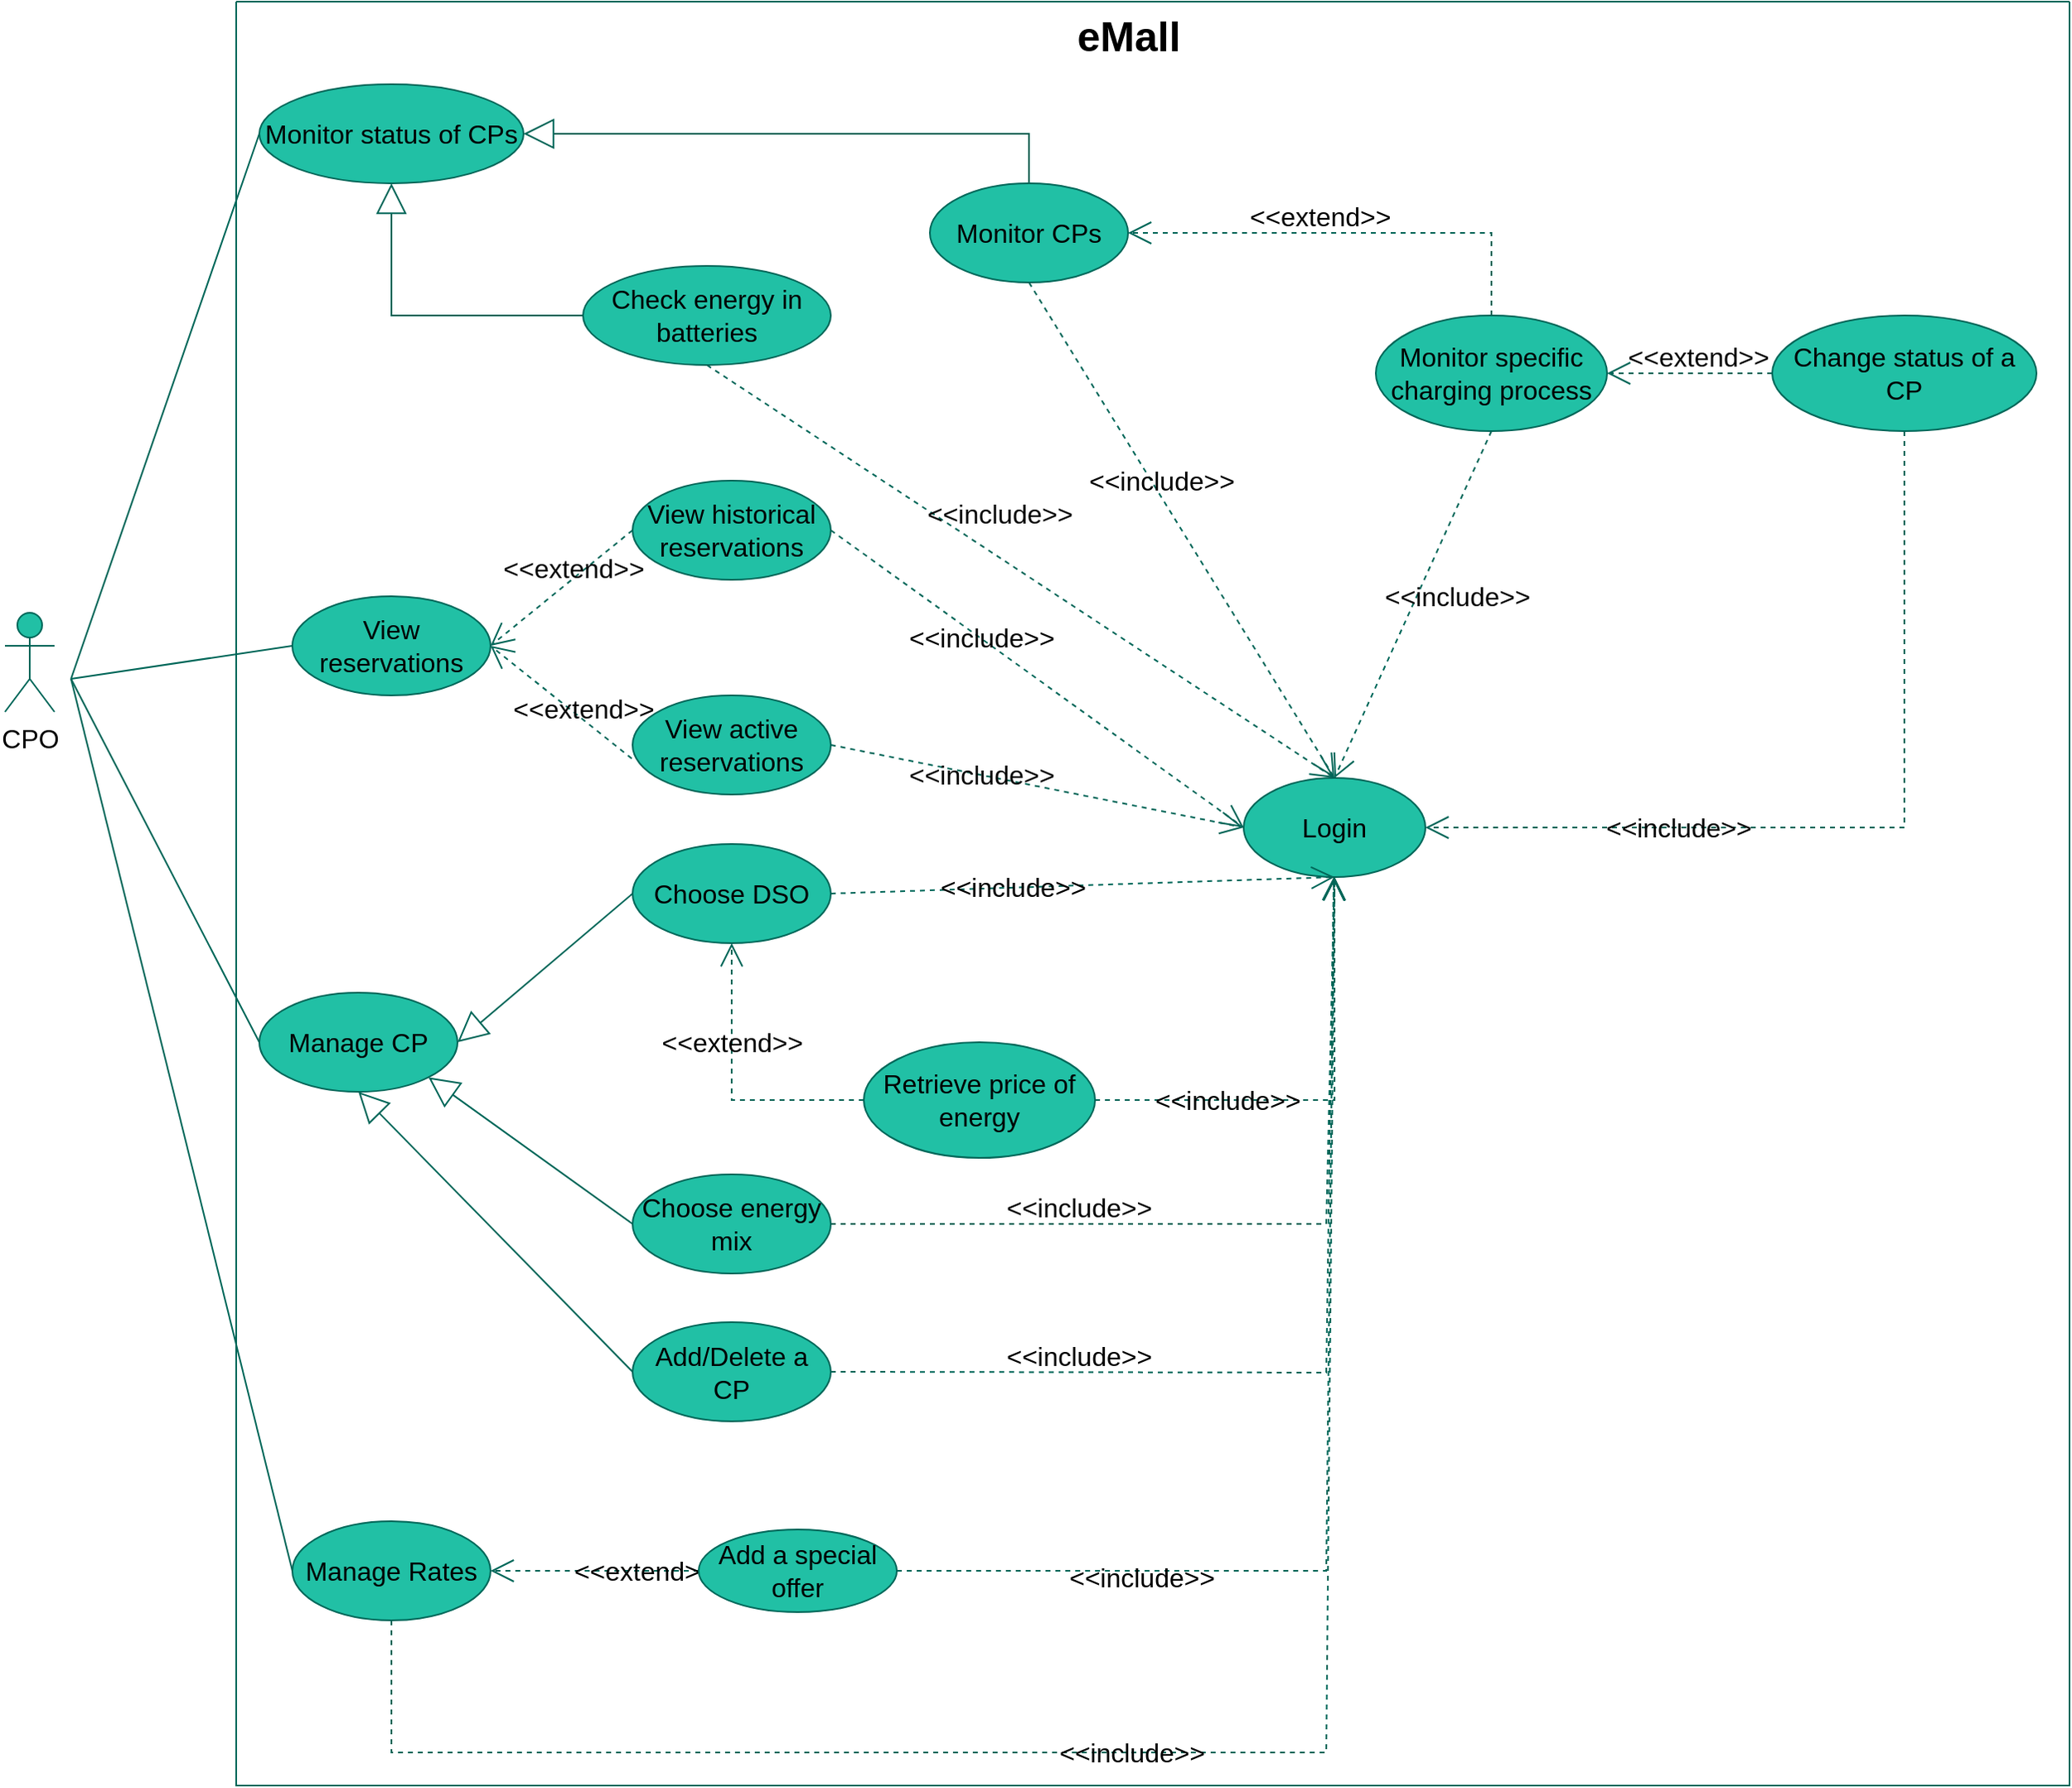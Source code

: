 <mxfile version="20.7.4" type="device"><diagram id="xSfS7f9iVf7y01iCm8C_" name="Pagina-1"><mxGraphModel dx="1909" dy="2144" grid="1" gridSize="10" guides="1" tooltips="1" connect="1" arrows="1" fold="1" page="1" pageScale="1" pageWidth="827" pageHeight="1169" math="0" shadow="0"><root><mxCell id="0"/><mxCell id="1" parent="0"/><mxCell id="NoGL-9SGHFlckXkN0ljQ-2" value="CPO" style="shape=umlActor;verticalLabelPosition=bottom;verticalAlign=top;html=1;outlineConnect=0;fontSize=16;rounded=0;labelBackgroundColor=none;fillColor=#21C0A5;strokeColor=#006658;fontColor=#000000;" parent="1" vertex="1"><mxGeometry x="50" y="130" width="30" height="60" as="geometry"/></mxCell><mxCell id="NoGL-9SGHFlckXkN0ljQ-3" value="" style="swimlane;startSize=0;fontSize=16;rounded=0;labelBackgroundColor=none;fillColor=#21C0A5;strokeColor=#006658;fontColor=#000000;" parent="1" vertex="1"><mxGeometry x="190" y="-240" width="1110" height="1080" as="geometry"><mxRectangle x="370" y="70" width="50" height="40" as="alternateBounds"/></mxGeometry></mxCell><mxCell id="NoGL-9SGHFlckXkN0ljQ-5" value="eMall" style="text;html=1;align=center;verticalAlign=middle;resizable=0;points=[];autosize=1;strokeColor=none;fillColor=none;fontSize=25;fontStyle=1;rounded=0;labelBackgroundColor=none;fontColor=#000000;" parent="NoGL-9SGHFlckXkN0ljQ-3" vertex="1"><mxGeometry x="495" width="90" height="40" as="geometry"/></mxCell><mxCell id="NoGL-9SGHFlckXkN0ljQ-9" value="Login" style="ellipse;whiteSpace=wrap;html=1;strokeWidth=1;fontSize=16;rounded=0;labelBackgroundColor=none;fillColor=#21C0A5;strokeColor=#006658;fontColor=#000000;" parent="NoGL-9SGHFlckXkN0ljQ-3" vertex="1"><mxGeometry x="610" y="470" width="110" height="60" as="geometry"/></mxCell><mxCell id="NoGL-9SGHFlckXkN0ljQ-11" value="Monitor status of CPs" style="ellipse;whiteSpace=wrap;html=1;strokeWidth=1;fontSize=16;rounded=0;labelBackgroundColor=none;fillColor=#21C0A5;strokeColor=#006658;fontColor=#000000;" parent="NoGL-9SGHFlckXkN0ljQ-3" vertex="1"><mxGeometry x="14" y="50" width="160" height="60" as="geometry"/></mxCell><mxCell id="WSd1pxD6rkp4gxGv32OZ-4" value="Monitor CPs" style="ellipse;whiteSpace=wrap;html=1;fontSize=16;rounded=0;labelBackgroundColor=none;fillColor=#21C0A5;strokeColor=#006658;fontColor=#000000;" parent="NoGL-9SGHFlckXkN0ljQ-3" vertex="1"><mxGeometry x="420" y="110" width="120" height="60" as="geometry"/></mxCell><mxCell id="WSd1pxD6rkp4gxGv32OZ-7" value="Check energy in batteries" style="ellipse;whiteSpace=wrap;html=1;fontSize=16;rounded=0;labelBackgroundColor=none;fillColor=#21C0A5;strokeColor=#006658;fontColor=#000000;" parent="NoGL-9SGHFlckXkN0ljQ-3" vertex="1"><mxGeometry x="210" y="160" width="150" height="60" as="geometry"/></mxCell><mxCell id="WSd1pxD6rkp4gxGv32OZ-1" value="Monitor specific charging process" style="ellipse;whiteSpace=wrap;html=1;fontSize=16;rounded=0;labelBackgroundColor=none;fillColor=#21C0A5;strokeColor=#006658;fontColor=#000000;" parent="NoGL-9SGHFlckXkN0ljQ-3" vertex="1"><mxGeometry x="690" y="190" width="140" height="70" as="geometry"/></mxCell><mxCell id="WSd1pxD6rkp4gxGv32OZ-12" value="&amp;lt;&amp;lt;include&amp;gt;&amp;gt;" style="endArrow=open;endSize=12;dashed=1;html=1;rounded=0;exitX=0.5;exitY=1;exitDx=0;exitDy=0;entryX=0.5;entryY=0;entryDx=0;entryDy=0;fontSize=16;labelBackgroundColor=none;strokeColor=#006658;fontColor=#000000;" parent="NoGL-9SGHFlckXkN0ljQ-3" source="WSd1pxD6rkp4gxGv32OZ-7" target="NoGL-9SGHFlckXkN0ljQ-9" edge="1"><mxGeometry x="-0.132" y="22" width="160" relative="1" as="geometry"><mxPoint x="470" y="200" as="sourcePoint"/><mxPoint x="576" y="450" as="targetPoint"/><mxPoint as="offset"/></mxGeometry></mxCell><mxCell id="WSd1pxD6rkp4gxGv32OZ-13" value="&amp;lt;&amp;lt;include&amp;gt;&amp;gt;" style="endArrow=open;endSize=12;dashed=1;html=1;rounded=0;exitX=0.5;exitY=1;exitDx=0;exitDy=0;entryX=0.5;entryY=0;entryDx=0;entryDy=0;fontSize=16;labelBackgroundColor=none;strokeColor=#006658;fontColor=#000000;" parent="NoGL-9SGHFlckXkN0ljQ-3" source="WSd1pxD6rkp4gxGv32OZ-4" target="NoGL-9SGHFlckXkN0ljQ-9" edge="1"><mxGeometry x="-0.182" y="5" width="160" relative="1" as="geometry"><mxPoint x="480" y="210" as="sourcePoint"/><mxPoint x="586" y="460" as="targetPoint"/><mxPoint as="offset"/></mxGeometry></mxCell><mxCell id="WSd1pxD6rkp4gxGv32OZ-14" value="&amp;lt;&amp;lt;include&amp;gt;&amp;gt;" style="endArrow=open;endSize=12;dashed=1;html=1;rounded=0;exitX=0.5;exitY=1;exitDx=0;exitDy=0;entryX=0.5;entryY=0;entryDx=0;entryDy=0;fontSize=16;labelBackgroundColor=none;strokeColor=#006658;fontColor=#000000;" parent="NoGL-9SGHFlckXkN0ljQ-3" source="WSd1pxD6rkp4gxGv32OZ-1" target="NoGL-9SGHFlckXkN0ljQ-9" edge="1"><mxGeometry x="-0.132" y="22" width="160" relative="1" as="geometry"><mxPoint x="490" y="220" as="sourcePoint"/><mxPoint x="596" y="470" as="targetPoint"/><mxPoint as="offset"/></mxGeometry></mxCell><mxCell id="WSd1pxD6rkp4gxGv32OZ-3" value="&amp;lt;&amp;lt;extend&amp;gt;&amp;gt;" style="endArrow=open;endSize=12;dashed=1;html=1;rounded=0;exitX=0.5;exitY=0;exitDx=0;exitDy=0;entryX=1;entryY=0.5;entryDx=0;entryDy=0;fontSize=16;labelBackgroundColor=none;strokeColor=#006658;fontColor=#000000;" parent="NoGL-9SGHFlckXkN0ljQ-3" source="WSd1pxD6rkp4gxGv32OZ-1" target="WSd1pxD6rkp4gxGv32OZ-4" edge="1"><mxGeometry x="0.143" y="-10" width="160" relative="1" as="geometry"><mxPoint x="184" y="40" as="sourcePoint"/><mxPoint x="170" y="30" as="targetPoint"/><mxPoint as="offset"/><Array as="points"><mxPoint x="760" y="140"/></Array></mxGeometry></mxCell><mxCell id="WSd1pxD6rkp4gxGv32OZ-15" value="View reservations" style="ellipse;whiteSpace=wrap;html=1;fontSize=16;rounded=0;labelBackgroundColor=none;fillColor=#21C0A5;strokeColor=#006658;fontColor=#000000;" parent="NoGL-9SGHFlckXkN0ljQ-3" vertex="1"><mxGeometry x="34" y="360" width="120" height="60" as="geometry"/></mxCell><mxCell id="WSd1pxD6rkp4gxGv32OZ-16" value="View historical reservations" style="ellipse;whiteSpace=wrap;html=1;fontSize=16;rounded=0;labelBackgroundColor=none;fillColor=#21C0A5;strokeColor=#006658;fontColor=#000000;" parent="NoGL-9SGHFlckXkN0ljQ-3" vertex="1"><mxGeometry x="240" y="290" width="120" height="60" as="geometry"/></mxCell><mxCell id="WSd1pxD6rkp4gxGv32OZ-19" value="&amp;lt;&amp;lt;extend&amp;gt;&amp;gt;" style="endArrow=open;endSize=12;dashed=1;html=1;rounded=0;exitX=0;exitY=0.5;exitDx=0;exitDy=0;entryX=1;entryY=0.5;entryDx=0;entryDy=0;fontSize=16;labelBackgroundColor=none;strokeColor=#006658;fontColor=#000000;" parent="NoGL-9SGHFlckXkN0ljQ-3" source="WSd1pxD6rkp4gxGv32OZ-16" target="WSd1pxD6rkp4gxGv32OZ-15" edge="1"><mxGeometry x="-0.231" y="-5" width="160" relative="1" as="geometry"><mxPoint x="702.0" y="480" as="sourcePoint"/><mxPoint x="456.0" y="420" as="targetPoint"/><mxPoint as="offset"/></mxGeometry></mxCell><mxCell id="WSd1pxD6rkp4gxGv32OZ-21" value="&amp;lt;&amp;lt;include&amp;gt;&amp;gt;" style="endArrow=open;endSize=12;dashed=1;html=1;rounded=0;exitX=1;exitY=0.5;exitDx=0;exitDy=0;entryX=0;entryY=0.5;entryDx=0;entryDy=0;fontSize=16;labelBackgroundColor=none;strokeColor=#006658;fontColor=#000000;" parent="NoGL-9SGHFlckXkN0ljQ-3" source="WSd1pxD6rkp4gxGv32OZ-16" target="NoGL-9SGHFlckXkN0ljQ-9" edge="1"><mxGeometry x="-0.283" width="160" relative="1" as="geometry"><mxPoint x="200" y="530" as="sourcePoint"/><mxPoint x="551" y="670" as="targetPoint"/><mxPoint x="1" as="offset"/></mxGeometry></mxCell><mxCell id="WSd1pxD6rkp4gxGv32OZ-23" value="Manage CP" style="ellipse;whiteSpace=wrap;html=1;fontSize=16;rounded=0;labelBackgroundColor=none;fillColor=#21C0A5;strokeColor=#006658;fontColor=#000000;" parent="NoGL-9SGHFlckXkN0ljQ-3" vertex="1"><mxGeometry x="14" y="600" width="120" height="60" as="geometry"/></mxCell><mxCell id="WSd1pxD6rkp4gxGv32OZ-24" value="Choose DSO" style="ellipse;whiteSpace=wrap;html=1;fontSize=16;rounded=0;labelBackgroundColor=none;fillColor=#21C0A5;strokeColor=#006658;fontColor=#000000;" parent="NoGL-9SGHFlckXkN0ljQ-3" vertex="1"><mxGeometry x="240" y="510" width="120" height="60" as="geometry"/></mxCell><mxCell id="WSd1pxD6rkp4gxGv32OZ-27" value="Choose energy mix" style="ellipse;whiteSpace=wrap;html=1;fontSize=16;rounded=0;labelBackgroundColor=none;fillColor=#21C0A5;strokeColor=#006658;fontColor=#000000;" parent="NoGL-9SGHFlckXkN0ljQ-3" vertex="1"><mxGeometry x="240" y="710" width="120" height="60" as="geometry"/></mxCell><mxCell id="WSd1pxD6rkp4gxGv32OZ-30" value="&amp;lt;&amp;lt;include&amp;gt;&amp;gt;" style="endArrow=open;endSize=12;dashed=1;html=1;rounded=0;exitX=1;exitY=0.5;exitDx=0;exitDy=0;entryX=0.5;entryY=1;entryDx=0;entryDy=0;fontSize=16;labelBackgroundColor=none;strokeColor=#006658;fontColor=#000000;" parent="NoGL-9SGHFlckXkN0ljQ-3" source="WSd1pxD6rkp4gxGv32OZ-27" target="NoGL-9SGHFlckXkN0ljQ-9" edge="1"><mxGeometry x="-0.412" y="10" width="160" relative="1" as="geometry"><mxPoint x="346" y="470" as="sourcePoint"/><mxPoint x="460" y="430" as="targetPoint"/><mxPoint as="offset"/><Array as="points"><mxPoint x="660" y="740"/></Array></mxGeometry></mxCell><mxCell id="WSd1pxD6rkp4gxGv32OZ-29" value="&amp;lt;&amp;lt;include&amp;gt;&amp;gt;" style="endArrow=open;endSize=12;dashed=1;html=1;rounded=0;exitX=1;exitY=0.5;exitDx=0;exitDy=0;entryX=0.5;entryY=1;entryDx=0;entryDy=0;fontSize=16;labelBackgroundColor=none;strokeColor=#006658;fontColor=#000000;" parent="NoGL-9SGHFlckXkN0ljQ-3" source="WSd1pxD6rkp4gxGv32OZ-24" target="NoGL-9SGHFlckXkN0ljQ-9" edge="1"><mxGeometry x="-0.283" width="160" relative="1" as="geometry"><mxPoint x="336" y="460" as="sourcePoint"/><mxPoint x="410" y="490" as="targetPoint"/><mxPoint x="1" as="offset"/></mxGeometry></mxCell><mxCell id="WSd1pxD6rkp4gxGv32OZ-17" value="View active reservations" style="ellipse;whiteSpace=wrap;html=1;fontSize=16;rounded=0;labelBackgroundColor=none;fillColor=#21C0A5;strokeColor=#006658;fontColor=#000000;" parent="NoGL-9SGHFlckXkN0ljQ-3" vertex="1"><mxGeometry x="240" y="420" width="120" height="60" as="geometry"/></mxCell><mxCell id="WSd1pxD6rkp4gxGv32OZ-20" value="&amp;lt;&amp;lt;extend&amp;gt;&amp;gt;" style="endArrow=open;endSize=12;dashed=1;html=1;rounded=0;exitX=-0.004;exitY=0.637;exitDx=0;exitDy=0;entryX=1;entryY=0.5;entryDx=0;entryDy=0;exitPerimeter=0;fontSize=16;labelBackgroundColor=none;strokeColor=#006658;fontColor=#000000;" parent="NoGL-9SGHFlckXkN0ljQ-3" source="WSd1pxD6rkp4gxGv32OZ-17" target="WSd1pxD6rkp4gxGv32OZ-15" edge="1"><mxGeometry x="-0.231" y="-5" width="160" relative="1" as="geometry"><mxPoint x="712.0" y="670" as="sourcePoint"/><mxPoint x="466.0" y="610" as="targetPoint"/><mxPoint as="offset"/></mxGeometry></mxCell><mxCell id="WSd1pxD6rkp4gxGv32OZ-22" value="&amp;lt;&amp;lt;include&amp;gt;&amp;gt;" style="endArrow=open;endSize=12;dashed=1;html=1;rounded=0;exitX=1;exitY=0.5;exitDx=0;exitDy=0;entryX=0;entryY=0.5;entryDx=0;entryDy=0;fontSize=16;labelBackgroundColor=none;strokeColor=#006658;fontColor=#000000;" parent="NoGL-9SGHFlckXkN0ljQ-3" source="WSd1pxD6rkp4gxGv32OZ-17" target="NoGL-9SGHFlckXkN0ljQ-9" edge="1"><mxGeometry x="-0.283" width="160" relative="1" as="geometry"><mxPoint x="184" y="460" as="sourcePoint"/><mxPoint x="470" y="610" as="targetPoint"/><mxPoint x="1" as="offset"/></mxGeometry></mxCell><mxCell id="WSd1pxD6rkp4gxGv32OZ-35" value="Retrieve price of energy" style="ellipse;whiteSpace=wrap;html=1;strokeWidth=1;fontSize=16;rounded=0;labelBackgroundColor=none;fillColor=#21C0A5;strokeColor=#006658;fontColor=#000000;" parent="NoGL-9SGHFlckXkN0ljQ-3" vertex="1"><mxGeometry x="380" y="630" width="140" height="70" as="geometry"/></mxCell><mxCell id="WSd1pxD6rkp4gxGv32OZ-36" value="&amp;lt;&amp;lt;include&amp;gt;&amp;gt;" style="endArrow=open;endSize=12;dashed=1;html=1;rounded=0;exitX=1;exitY=0.5;exitDx=0;exitDy=0;entryX=0.5;entryY=1;entryDx=0;entryDy=0;fontSize=16;labelBackgroundColor=none;strokeColor=#006658;fontColor=#000000;" parent="NoGL-9SGHFlckXkN0ljQ-3" source="WSd1pxD6rkp4gxGv32OZ-35" target="NoGL-9SGHFlckXkN0ljQ-9" edge="1"><mxGeometry x="-0.429" width="160" relative="1" as="geometry"><mxPoint x="330.0" y="610" as="sourcePoint"/><mxPoint x="525" y="470" as="targetPoint"/><mxPoint as="offset"/><Array as="points"><mxPoint x="665" y="665"/></Array></mxGeometry></mxCell><mxCell id="WSd1pxD6rkp4gxGv32OZ-38" value="&amp;lt;&amp;lt;extend&amp;gt;&amp;gt;" style="endArrow=open;endSize=12;dashed=1;html=1;rounded=0;exitX=0;exitY=0.5;exitDx=0;exitDy=0;entryX=0.5;entryY=1;entryDx=0;entryDy=0;fontSize=16;labelBackgroundColor=none;strokeColor=#006658;fontColor=#000000;" parent="NoGL-9SGHFlckXkN0ljQ-3" source="WSd1pxD6rkp4gxGv32OZ-35" target="WSd1pxD6rkp4gxGv32OZ-24" edge="1"><mxGeometry x="0.314" width="160" relative="1" as="geometry"><mxPoint x="210" y="765" as="sourcePoint"/><mxPoint x="140" y="630" as="targetPoint"/><mxPoint as="offset"/><Array as="points"><mxPoint x="300" y="665"/></Array></mxGeometry></mxCell><mxCell id="vvovJgnX_C0W13VjGpcs-1" value="Add/Delete a CP" style="ellipse;whiteSpace=wrap;html=1;fontSize=16;rounded=0;labelBackgroundColor=none;fillColor=#21C0A5;strokeColor=#006658;fontColor=#000000;" parent="NoGL-9SGHFlckXkN0ljQ-3" vertex="1"><mxGeometry x="240" y="799.5" width="120" height="60" as="geometry"/></mxCell><mxCell id="SCX66E7eRJlfmZ9cqUWn-1" value="Manage Rates" style="ellipse;whiteSpace=wrap;html=1;fontSize=16;rounded=0;labelBackgroundColor=none;fillColor=#21C0A5;strokeColor=#006658;fontColor=#000000;" parent="NoGL-9SGHFlckXkN0ljQ-3" vertex="1"><mxGeometry x="34" y="920" width="120" height="60" as="geometry"/></mxCell><mxCell id="SCX66E7eRJlfmZ9cqUWn-2" value="&amp;lt;&amp;lt;include&amp;gt;&amp;gt;" style="endArrow=open;endSize=12;dashed=1;html=1;rounded=0;fontSize=16;exitX=1;exitY=0.5;exitDx=0;exitDy=0;labelBackgroundColor=none;strokeColor=#006658;fontColor=#000000;" parent="NoGL-9SGHFlckXkN0ljQ-3" source="ep9au3_X0syFvyMWercn-3" target="NoGL-9SGHFlckXkN0ljQ-9" edge="1"><mxGeometry x="-0.565" y="-4" width="160" relative="1" as="geometry"><mxPoint x="340" y="940" as="sourcePoint"/><mxPoint x="515" y="460" as="targetPoint"/><mxPoint as="offset"/><Array as="points"><mxPoint x="660" y="950"/></Array></mxGeometry></mxCell><mxCell id="ar0ZbVRZWEX6kZcACbii-2" value="&lt;div style=&quot;font-size: 16px;&quot;&gt;&lt;br style=&quot;font-size: 16px;&quot;&gt;&lt;/div&gt;" style="endArrow=block;endSize=16;endFill=0;html=1;rounded=0;exitX=0.5;exitY=0;exitDx=0;exitDy=0;entryX=1;entryY=0.5;entryDx=0;entryDy=0;fontSize=16;labelBackgroundColor=none;strokeColor=#006658;fontColor=#000000;" parent="NoGL-9SGHFlckXkN0ljQ-3" source="WSd1pxD6rkp4gxGv32OZ-4" target="NoGL-9SGHFlckXkN0ljQ-11" edge="1"><mxGeometry width="160" relative="1" as="geometry"><mxPoint x="140" y="130" as="sourcePoint"/><mxPoint x="300" y="130" as="targetPoint"/><Array as="points"><mxPoint x="480" y="80"/></Array></mxGeometry></mxCell><mxCell id="ar0ZbVRZWEX6kZcACbii-3" value="&lt;div style=&quot;font-size: 16px;&quot;&gt;&lt;br style=&quot;font-size: 16px;&quot;&gt;&lt;/div&gt;" style="endArrow=block;endSize=16;endFill=0;html=1;rounded=0;exitX=0;exitY=0.5;exitDx=0;exitDy=0;entryX=0.5;entryY=1;entryDx=0;entryDy=0;fontSize=16;labelBackgroundColor=none;strokeColor=#006658;fontColor=#000000;" parent="NoGL-9SGHFlckXkN0ljQ-3" source="WSd1pxD6rkp4gxGv32OZ-7" target="NoGL-9SGHFlckXkN0ljQ-11" edge="1"><mxGeometry width="160" relative="1" as="geometry"><mxPoint x="430" y="150" as="sourcePoint"/><mxPoint x="184" y="90" as="targetPoint"/><Array as="points"><mxPoint x="94" y="190"/></Array></mxGeometry></mxCell><mxCell id="vvovJgnX_C0W13VjGpcs-2" value="&amp;lt;&amp;lt;include&amp;gt;&amp;gt;" style="endArrow=open;endSize=12;dashed=1;html=1;rounded=0;exitX=1;exitY=0.5;exitDx=0;exitDy=0;fontSize=16;labelBackgroundColor=none;strokeColor=#006658;fontColor=#000000;" parent="NoGL-9SGHFlckXkN0ljQ-3" source="vvovJgnX_C0W13VjGpcs-1" target="NoGL-9SGHFlckXkN0ljQ-9" edge="1"><mxGeometry x="-0.5" y="10" width="160" relative="1" as="geometry"><mxPoint x="350" y="765" as="sourcePoint"/><mxPoint x="510" y="460" as="targetPoint"/><mxPoint as="offset"/><Array as="points"><mxPoint x="660" y="830"/></Array></mxGeometry></mxCell><mxCell id="ar0ZbVRZWEX6kZcACbii-4" value="Change status of a CP" style="ellipse;whiteSpace=wrap;html=1;strokeWidth=1;fontSize=16;rounded=0;labelBackgroundColor=none;fillColor=#21C0A5;strokeColor=#006658;fontColor=#000000;" parent="NoGL-9SGHFlckXkN0ljQ-3" vertex="1"><mxGeometry x="930" y="190" width="160" height="70" as="geometry"/></mxCell><mxCell id="ar0ZbVRZWEX6kZcACbii-5" value="&amp;lt;&amp;lt;extend&amp;gt;&amp;gt;" style="endArrow=open;endSize=12;dashed=1;html=1;rounded=0;entryX=1;entryY=0.5;entryDx=0;entryDy=0;fontSize=16;exitX=0;exitY=0.5;exitDx=0;exitDy=0;labelBackgroundColor=none;strokeColor=#006658;fontColor=#000000;" parent="NoGL-9SGHFlckXkN0ljQ-3" source="ar0ZbVRZWEX6kZcACbii-4" target="WSd1pxD6rkp4gxGv32OZ-1" edge="1"><mxGeometry x="-0.091" y="-10" width="160" relative="1" as="geometry"><mxPoint x="510" y="220" as="sourcePoint"/><mxPoint x="550" y="150" as="targetPoint"/><mxPoint as="offset"/><Array as="points"/></mxGeometry></mxCell><mxCell id="ar0ZbVRZWEX6kZcACbii-6" value="&amp;lt;&amp;lt;include&amp;gt;&amp;gt;" style="endArrow=open;endSize=12;dashed=1;html=1;rounded=0;exitX=0.5;exitY=1;exitDx=0;exitDy=0;entryX=1;entryY=0.5;entryDx=0;entryDy=0;fontSize=16;labelBackgroundColor=none;strokeColor=#006658;fontColor=#000000;" parent="NoGL-9SGHFlckXkN0ljQ-3" source="ar0ZbVRZWEX6kZcACbii-4" target="NoGL-9SGHFlckXkN0ljQ-9" edge="1"><mxGeometry x="0.429" width="160" relative="1" as="geometry"><mxPoint x="780" y="260" as="sourcePoint"/><mxPoint x="675" y="480" as="targetPoint"/><mxPoint x="1" as="offset"/><Array as="points"><mxPoint x="1010" y="500"/></Array></mxGeometry></mxCell><mxCell id="ep9au3_X0syFvyMWercn-2" value="&amp;lt;&amp;lt;extend&amp;gt;&amp;gt;" style="endArrow=open;endSize=12;dashed=1;html=1;rounded=0;exitX=0;exitY=0.5;exitDx=0;exitDy=0;entryX=1;entryY=0.5;entryDx=0;entryDy=0;fontSize=16;labelBackgroundColor=none;strokeColor=#006658;fontColor=#000000;" edge="1" parent="NoGL-9SGHFlckXkN0ljQ-3" source="ep9au3_X0syFvyMWercn-3" target="SCX66E7eRJlfmZ9cqUWn-1"><mxGeometry x="-0.477" width="160" relative="1" as="geometry"><mxPoint x="250" y="839.5" as="sourcePoint"/><mxPoint x="84" y="670" as="targetPoint"/><mxPoint as="offset"/><Array as="points"/></mxGeometry></mxCell><mxCell id="ep9au3_X0syFvyMWercn-3" value="Add a special offer" style="ellipse;whiteSpace=wrap;html=1;fontSize=16;rounded=0;labelBackgroundColor=none;fillColor=#21C0A5;strokeColor=#006658;fontColor=#000000;" vertex="1" parent="NoGL-9SGHFlckXkN0ljQ-3"><mxGeometry x="280" y="925" width="120" height="50" as="geometry"/></mxCell><mxCell id="ep9au3_X0syFvyMWercn-8" value="&amp;lt;&amp;lt;include&amp;gt;&amp;gt;" style="endArrow=open;endSize=12;dashed=1;html=1;rounded=0;fontSize=16;exitX=0.5;exitY=1;exitDx=0;exitDy=0;entryX=0.5;entryY=1;entryDx=0;entryDy=0;labelBackgroundColor=none;strokeColor=#006658;fontColor=#000000;" edge="1" parent="NoGL-9SGHFlckXkN0ljQ-3" source="SCX66E7eRJlfmZ9cqUWn-1" target="NoGL-9SGHFlckXkN0ljQ-9"><mxGeometry x="-0.105" width="160" relative="1" as="geometry"><mxPoint x="410" y="960" as="sourcePoint"/><mxPoint x="674.733" y="540.0" as="targetPoint"/><mxPoint x="1" as="offset"/><Array as="points"><mxPoint x="94" y="1060"/><mxPoint x="660" y="1060"/></Array></mxGeometry></mxCell><mxCell id="ep9au3_X0syFvyMWercn-10" value="&lt;div style=&quot;font-size: 16px;&quot;&gt;&lt;br style=&quot;font-size: 16px;&quot;&gt;&lt;/div&gt;" style="endArrow=block;endSize=16;endFill=0;html=1;rounded=0;exitX=0;exitY=0.5;exitDx=0;exitDy=0;entryX=1;entryY=0.5;entryDx=0;entryDy=0;fontSize=16;labelBackgroundColor=none;strokeColor=#006658;fontColor=#000000;" edge="1" parent="NoGL-9SGHFlckXkN0ljQ-3" source="WSd1pxD6rkp4gxGv32OZ-24" target="WSd1pxD6rkp4gxGv32OZ-23"><mxGeometry width="160" relative="1" as="geometry"><mxPoint x="366" y="720" as="sourcePoint"/><mxPoint x="60" y="690" as="targetPoint"/><Array as="points"/></mxGeometry></mxCell><mxCell id="ep9au3_X0syFvyMWercn-12" value="&lt;div style=&quot;font-size: 16px;&quot;&gt;&lt;br style=&quot;font-size: 16px;&quot;&gt;&lt;/div&gt;" style="endArrow=block;endSize=16;endFill=0;html=1;rounded=0;exitX=0;exitY=0.5;exitDx=0;exitDy=0;entryX=0.5;entryY=1;entryDx=0;entryDy=0;fontSize=16;labelBackgroundColor=none;strokeColor=#006658;fontColor=#000000;" edge="1" parent="NoGL-9SGHFlckXkN0ljQ-3" source="vvovJgnX_C0W13VjGpcs-1" target="WSd1pxD6rkp4gxGv32OZ-23"><mxGeometry width="160" relative="1" as="geometry"><mxPoint x="260" y="560" as="sourcePoint"/><mxPoint x="154" y="650" as="targetPoint"/><Array as="points"/></mxGeometry></mxCell><mxCell id="ep9au3_X0syFvyMWercn-11" value="&lt;div style=&quot;font-size: 16px;&quot;&gt;&lt;br style=&quot;font-size: 16px;&quot;&gt;&lt;/div&gt;" style="endArrow=block;endSize=16;endFill=0;html=1;rounded=0;exitX=0;exitY=0.5;exitDx=0;exitDy=0;entryX=1;entryY=1;entryDx=0;entryDy=0;fontSize=16;labelBackgroundColor=none;strokeColor=#006658;fontColor=#000000;" edge="1" parent="NoGL-9SGHFlckXkN0ljQ-3" source="WSd1pxD6rkp4gxGv32OZ-27" target="WSd1pxD6rkp4gxGv32OZ-23"><mxGeometry width="160" relative="1" as="geometry"><mxPoint x="250" y="550" as="sourcePoint"/><mxPoint x="144" y="640" as="targetPoint"/><Array as="points"/></mxGeometry></mxCell><mxCell id="NoGL-9SGHFlckXkN0ljQ-33" value="" style="endArrow=none;html=1;rounded=0;entryX=0;entryY=0.5;entryDx=0;entryDy=0;fontSize=16;labelBackgroundColor=none;strokeColor=#006658;fontColor=#000000;" parent="1" target="NoGL-9SGHFlckXkN0ljQ-11" edge="1"><mxGeometry width="50" height="50" relative="1" as="geometry"><mxPoint x="90" y="170" as="sourcePoint"/><mxPoint x="410" y="60" as="targetPoint"/></mxGeometry></mxCell><mxCell id="NoGL-9SGHFlckXkN0ljQ-35" value="" style="endArrow=none;html=1;rounded=0;entryX=0;entryY=0.5;entryDx=0;entryDy=0;fontSize=16;labelBackgroundColor=none;strokeColor=#006658;fontColor=#000000;" parent="1" target="WSd1pxD6rkp4gxGv32OZ-15" edge="1"><mxGeometry width="50" height="50" relative="1" as="geometry"><mxPoint x="90" y="170" as="sourcePoint"/><mxPoint x="214.0" y="195" as="targetPoint"/></mxGeometry></mxCell><mxCell id="WSd1pxD6rkp4gxGv32OZ-37" value="" style="endArrow=none;html=1;rounded=0;entryX=0;entryY=0.5;entryDx=0;entryDy=0;fontSize=16;labelBackgroundColor=none;strokeColor=#006658;fontColor=#000000;" parent="1" target="WSd1pxD6rkp4gxGv32OZ-23" edge="1"><mxGeometry width="50" height="50" relative="1" as="geometry"><mxPoint x="90" y="170" as="sourcePoint"/><mxPoint x="230" y="170" as="targetPoint"/></mxGeometry></mxCell><mxCell id="ep9au3_X0syFvyMWercn-1" value="" style="endArrow=none;html=1;rounded=0;fontSize=16;entryX=0;entryY=0.5;entryDx=0;entryDy=0;labelBackgroundColor=none;strokeColor=#006658;fontColor=#000000;" edge="1" parent="1" target="SCX66E7eRJlfmZ9cqUWn-1"><mxGeometry width="50" height="50" relative="1" as="geometry"><mxPoint x="90" y="170" as="sourcePoint"/><mxPoint x="80" y="500" as="targetPoint"/></mxGeometry></mxCell></root></mxGraphModel></diagram></mxfile>